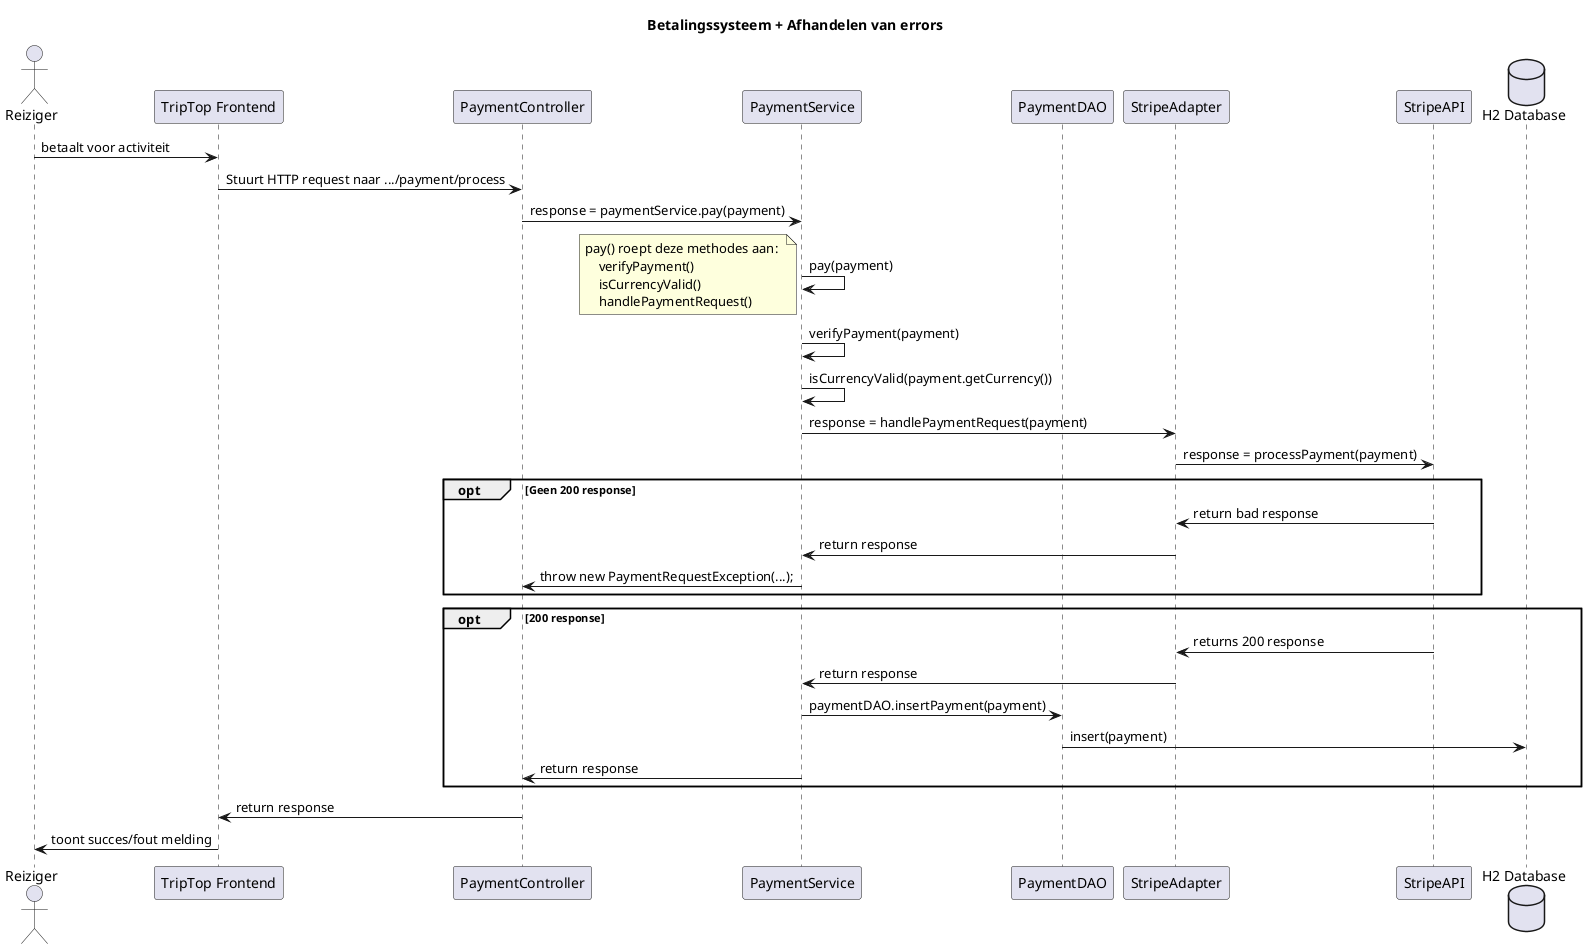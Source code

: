 @startuml
title Betalingssysteem + Afhandelen van errors

actor Reiziger
participant "TripTop Frontend" as ttfe

participant "PaymentController" as paymentcontroller
participant "PaymentService" as paymentservice
participant "PaymentDAO" as paymentdao
participant "StripeAdapter" as stripeadapter
participant "StripeAPI" as stripeapi

database "H2 Database" as h2


Reiziger -> ttfe : betaalt voor activiteit
ttfe -> paymentcontroller : Stuurt HTTP request naar .../payment/process
paymentcontroller -> paymentservice : response = paymentService.pay(payment)

paymentservice -> paymentservice : pay(payment)
note left
    pay() roept deze methodes aan: 
        verifyPayment()
        isCurrencyValid()
        handlePaymentRequest() 
end note
paymentservice -> paymentservice : verifyPayment(payment)
paymentservice -> paymentservice : isCurrencyValid(payment.getCurrency())
paymentservice -> stripeadapter : response = handlePaymentRequest(payment)

stripeadapter -> stripeapi : response = processPayment(payment)

opt Geen 200 response
    stripeapi -> stripeadapter : return bad response
    stripeadapter -> paymentservice : return response
    paymentservice -> paymentcontroller : throw new PaymentRequestException(...);
end

opt 200 response
    stripeapi -> stripeadapter : returns 200 response
    stripeadapter -> paymentservice : return response
    paymentservice -> paymentdao : paymentDAO.insertPayment(payment)
    paymentdao -> h2 : insert(payment)
    paymentservice -> paymentcontroller : return response
end

paymentcontroller -> ttfe : return response
ttfe -> Reiziger : toont succes/fout melding


@enduml
